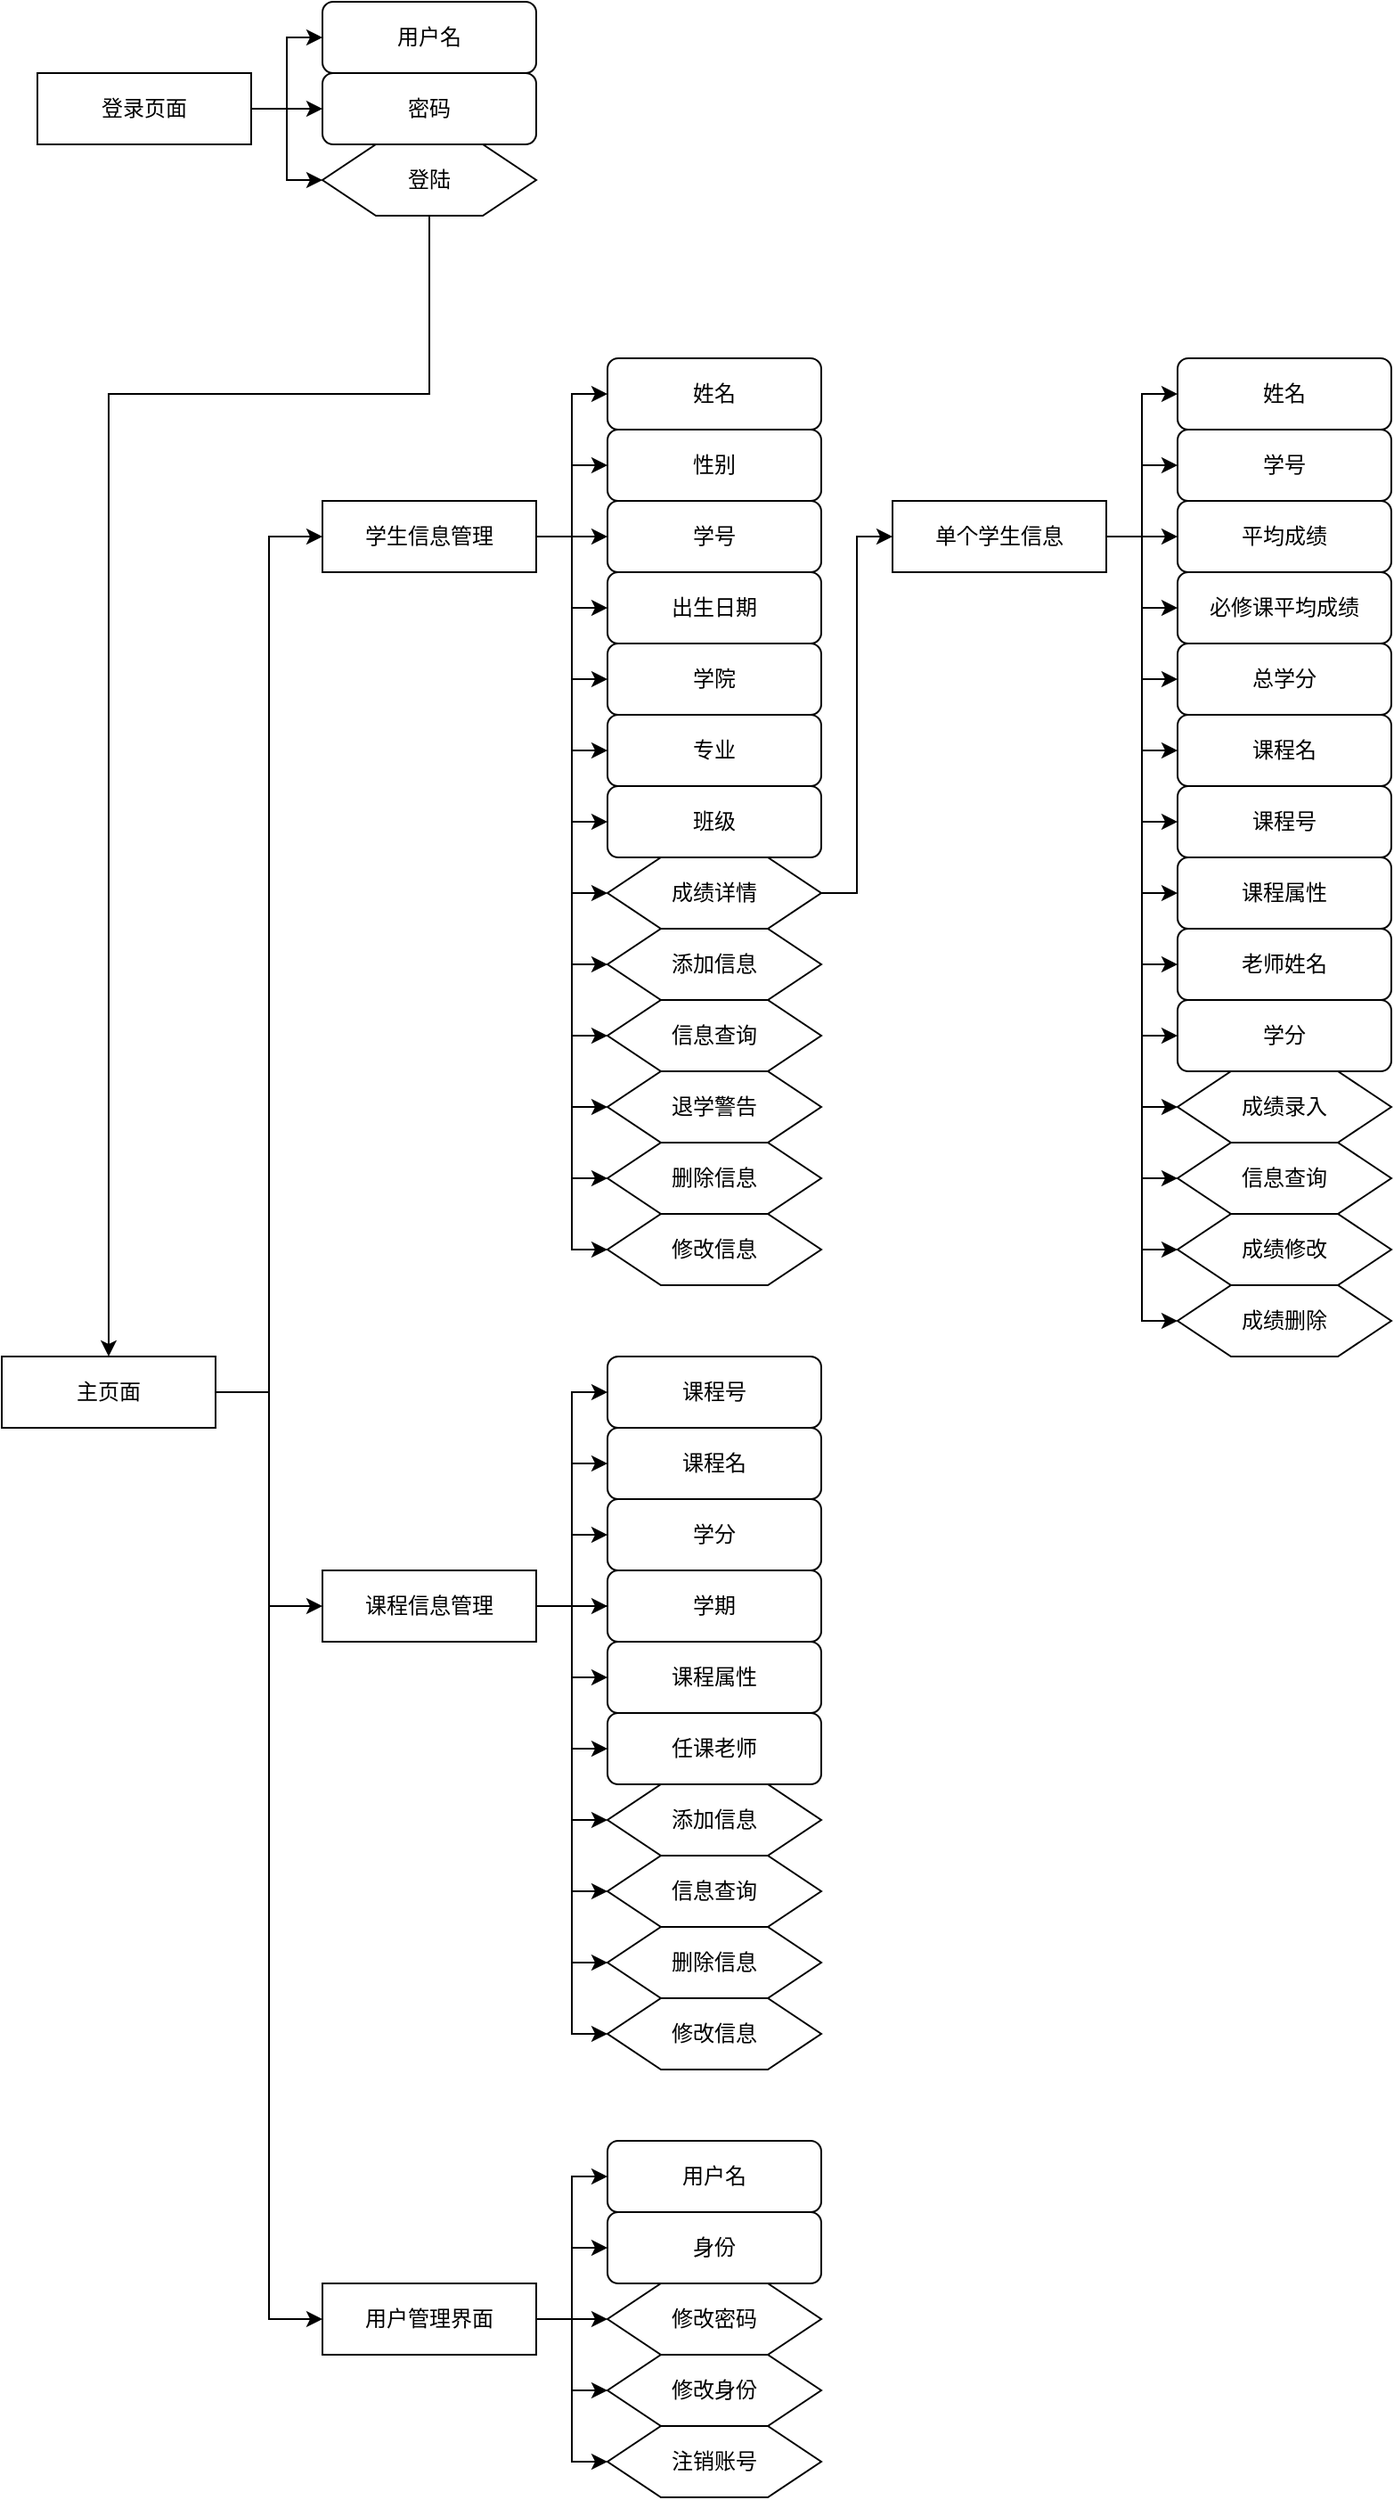 <mxfile version="13.3.1" type="device"><diagram id="NIvMOeQ_Q8-uhUXqtW9H" name="第 1 页"><mxGraphModel dx="1426" dy="875" grid="1" gridSize="10" guides="1" tooltips="1" connect="1" arrows="1" fold="1" page="1" pageScale="1" pageWidth="827" pageHeight="1169" math="0" shadow="0"><root><mxCell id="0"/><mxCell id="1" parent="0"/><mxCell id="QwDUVzLgIV1_KQjONHAD-11" style="edgeStyle=orthogonalEdgeStyle;rounded=0;orthogonalLoop=1;jettySize=auto;html=1;exitX=1;exitY=0.5;exitDx=0;exitDy=0;entryX=0;entryY=0.5;entryDx=0;entryDy=0;" parent="1" source="QwDUVzLgIV1_KQjONHAD-1" target="QwDUVzLgIV1_KQjONHAD-7" edge="1"><mxGeometry relative="1" as="geometry"/></mxCell><mxCell id="QwDUVzLgIV1_KQjONHAD-12" style="edgeStyle=orthogonalEdgeStyle;rounded=0;orthogonalLoop=1;jettySize=auto;html=1;exitX=1;exitY=0.5;exitDx=0;exitDy=0;entryX=0;entryY=0.5;entryDx=0;entryDy=0;" parent="1" source="QwDUVzLgIV1_KQjONHAD-1" target="QwDUVzLgIV1_KQjONHAD-8" edge="1"><mxGeometry relative="1" as="geometry"/></mxCell><mxCell id="QwDUVzLgIV1_KQjONHAD-94" style="edgeStyle=orthogonalEdgeStyle;rounded=0;orthogonalLoop=1;jettySize=auto;html=1;exitX=1;exitY=0.5;exitDx=0;exitDy=0;entryX=0;entryY=0.5;entryDx=0;entryDy=0;" parent="1" source="QwDUVzLgIV1_KQjONHAD-1" target="QwDUVzLgIV1_KQjONHAD-93" edge="1"><mxGeometry relative="1" as="geometry"/></mxCell><mxCell id="QwDUVzLgIV1_KQjONHAD-1" value="登录页面" style="rounded=0;whiteSpace=wrap;html=1;" parent="1" vertex="1"><mxGeometry x="40" y="160" width="120" height="40" as="geometry"/></mxCell><mxCell id="QwDUVzLgIV1_KQjONHAD-7" value="用户名" style="rounded=1;whiteSpace=wrap;html=1;" parent="1" vertex="1"><mxGeometry x="200" y="120" width="120" height="40" as="geometry"/></mxCell><mxCell id="QwDUVzLgIV1_KQjONHAD-8" value="密码" style="rounded=1;whiteSpace=wrap;html=1;" parent="1" vertex="1"><mxGeometry x="200" y="160" width="120" height="40" as="geometry"/></mxCell><mxCell id="QwDUVzLgIV1_KQjONHAD-13" style="edgeStyle=orthogonalEdgeStyle;rounded=0;orthogonalLoop=1;jettySize=auto;html=1;exitX=1;exitY=0.5;exitDx=0;exitDy=0;entryX=0;entryY=0.5;entryDx=0;entryDy=0;" parent="1" source="QwDUVzLgIV1_KQjONHAD-16" target="QwDUVzLgIV1_KQjONHAD-20" edge="1"><mxGeometry relative="1" as="geometry"/></mxCell><mxCell id="QwDUVzLgIV1_KQjONHAD-15" style="edgeStyle=orthogonalEdgeStyle;rounded=0;orthogonalLoop=1;jettySize=auto;html=1;exitX=1;exitY=0.5;exitDx=0;exitDy=0;entryX=0;entryY=0.5;entryDx=0;entryDy=0;" parent="1" source="QwDUVzLgIV1_KQjONHAD-16" target="QwDUVzLgIV1_KQjONHAD-22" edge="1"><mxGeometry relative="1" as="geometry"/></mxCell><mxCell id="4Jx0XJdMhO6xvxuoCXZe-47" style="edgeStyle=orthogonalEdgeStyle;rounded=0;orthogonalLoop=1;jettySize=auto;html=1;exitX=1;exitY=0.5;exitDx=0;exitDy=0;entryX=0;entryY=0.5;entryDx=0;entryDy=0;" edge="1" parent="1" source="QwDUVzLgIV1_KQjONHAD-16" target="4Jx0XJdMhO6xvxuoCXZe-7"><mxGeometry relative="1" as="geometry"/></mxCell><mxCell id="QwDUVzLgIV1_KQjONHAD-16" value="主页面" style="rounded=0;whiteSpace=wrap;html=1;" parent="1" vertex="1"><mxGeometry x="20" y="880" width="120" height="40" as="geometry"/></mxCell><mxCell id="QwDUVzLgIV1_KQjONHAD-24" value="" style="edgeStyle=orthogonalEdgeStyle;rounded=0;orthogonalLoop=1;jettySize=auto;html=1;entryX=0;entryY=0.5;entryDx=0;entryDy=0;" parent="1" source="QwDUVzLgIV1_KQjONHAD-20" target="QwDUVzLgIV1_KQjONHAD-25" edge="1"><mxGeometry relative="1" as="geometry"><mxPoint x="360" y="420" as="targetPoint"/></mxGeometry></mxCell><mxCell id="QwDUVzLgIV1_KQjONHAD-33" style="edgeStyle=orthogonalEdgeStyle;rounded=0;orthogonalLoop=1;jettySize=auto;html=1;exitX=1;exitY=0.5;exitDx=0;exitDy=0;entryX=0;entryY=0.5;entryDx=0;entryDy=0;" parent="1" source="QwDUVzLgIV1_KQjONHAD-20" target="QwDUVzLgIV1_KQjONHAD-27" edge="1"><mxGeometry relative="1" as="geometry"/></mxCell><mxCell id="QwDUVzLgIV1_KQjONHAD-34" style="edgeStyle=orthogonalEdgeStyle;rounded=0;orthogonalLoop=1;jettySize=auto;html=1;exitX=1;exitY=0.5;exitDx=0;exitDy=0;entryX=0;entryY=0.5;entryDx=0;entryDy=0;" parent="1" source="QwDUVzLgIV1_KQjONHAD-20" target="QwDUVzLgIV1_KQjONHAD-28" edge="1"><mxGeometry relative="1" as="geometry"/></mxCell><mxCell id="QwDUVzLgIV1_KQjONHAD-35" style="edgeStyle=orthogonalEdgeStyle;rounded=0;orthogonalLoop=1;jettySize=auto;html=1;exitX=1;exitY=0.5;exitDx=0;exitDy=0;entryX=0;entryY=0.5;entryDx=0;entryDy=0;" parent="1" source="QwDUVzLgIV1_KQjONHAD-20" target="QwDUVzLgIV1_KQjONHAD-29" edge="1"><mxGeometry relative="1" as="geometry"/></mxCell><mxCell id="QwDUVzLgIV1_KQjONHAD-36" style="edgeStyle=orthogonalEdgeStyle;rounded=0;orthogonalLoop=1;jettySize=auto;html=1;exitX=1;exitY=0.5;exitDx=0;exitDy=0;entryX=0;entryY=0.5;entryDx=0;entryDy=0;" parent="1" source="QwDUVzLgIV1_KQjONHAD-20" target="QwDUVzLgIV1_KQjONHAD-30" edge="1"><mxGeometry relative="1" as="geometry"/></mxCell><mxCell id="QwDUVzLgIV1_KQjONHAD-37" style="edgeStyle=orthogonalEdgeStyle;rounded=0;orthogonalLoop=1;jettySize=auto;html=1;exitX=1;exitY=0.5;exitDx=0;exitDy=0;entryX=0;entryY=0.5;entryDx=0;entryDy=0;" parent="1" source="QwDUVzLgIV1_KQjONHAD-20" target="QwDUVzLgIV1_KQjONHAD-31" edge="1"><mxGeometry relative="1" as="geometry"/></mxCell><mxCell id="QwDUVzLgIV1_KQjONHAD-38" style="edgeStyle=orthogonalEdgeStyle;rounded=0;orthogonalLoop=1;jettySize=auto;html=1;exitX=1;exitY=0.5;exitDx=0;exitDy=0;entryX=0;entryY=0.5;entryDx=0;entryDy=0;" parent="1" source="QwDUVzLgIV1_KQjONHAD-20" target="QwDUVzLgIV1_KQjONHAD-32" edge="1"><mxGeometry relative="1" as="geometry"/></mxCell><mxCell id="QwDUVzLgIV1_KQjONHAD-79" style="edgeStyle=orthogonalEdgeStyle;rounded=0;orthogonalLoop=1;jettySize=auto;html=1;exitX=1;exitY=0.5;exitDx=0;exitDy=0;entryX=0;entryY=0.5;entryDx=0;entryDy=0;" parent="1" source="QwDUVzLgIV1_KQjONHAD-20" target="QwDUVzLgIV1_KQjONHAD-63" edge="1"><mxGeometry relative="1" as="geometry"/></mxCell><mxCell id="QwDUVzLgIV1_KQjONHAD-80" style="edgeStyle=orthogonalEdgeStyle;rounded=0;orthogonalLoop=1;jettySize=auto;html=1;exitX=1;exitY=0.5;exitDx=0;exitDy=0;entryX=0;entryY=0.5;entryDx=0;entryDy=0;" parent="1" source="QwDUVzLgIV1_KQjONHAD-20" target="QwDUVzLgIV1_KQjONHAD-64" edge="1"><mxGeometry relative="1" as="geometry"/></mxCell><mxCell id="QwDUVzLgIV1_KQjONHAD-83" style="edgeStyle=orthogonalEdgeStyle;rounded=0;orthogonalLoop=1;jettySize=auto;html=1;exitX=1;exitY=0.5;exitDx=0;exitDy=0;entryX=0;entryY=0.5;entryDx=0;entryDy=0;" parent="1" source="QwDUVzLgIV1_KQjONHAD-20" target="QwDUVzLgIV1_KQjONHAD-72" edge="1"><mxGeometry relative="1" as="geometry"/></mxCell><mxCell id="QwDUVzLgIV1_KQjONHAD-84" style="edgeStyle=orthogonalEdgeStyle;rounded=0;orthogonalLoop=1;jettySize=auto;html=1;exitX=1;exitY=0.5;exitDx=0;exitDy=0;entryX=0;entryY=0.5;entryDx=0;entryDy=0;" parent="1" source="QwDUVzLgIV1_KQjONHAD-20" target="QwDUVzLgIV1_KQjONHAD-78" edge="1"><mxGeometry relative="1" as="geometry"/></mxCell><mxCell id="bWKoRBtWnNI_rsH9f_9z-6" style="edgeStyle=orthogonalEdgeStyle;rounded=0;orthogonalLoop=1;jettySize=auto;html=1;exitX=1;exitY=0.5;exitDx=0;exitDy=0;entryX=0;entryY=0.5;entryDx=0;entryDy=0;" parent="1" source="QwDUVzLgIV1_KQjONHAD-20" target="bWKoRBtWnNI_rsH9f_9z-2" edge="1"><mxGeometry relative="1" as="geometry"/></mxCell><mxCell id="bWKoRBtWnNI_rsH9f_9z-11" style="edgeStyle=orthogonalEdgeStyle;rounded=0;orthogonalLoop=1;jettySize=auto;html=1;exitX=1;exitY=0.5;exitDx=0;exitDy=0;entryX=0;entryY=0.5;entryDx=0;entryDy=0;" parent="1" source="QwDUVzLgIV1_KQjONHAD-20" target="bWKoRBtWnNI_rsH9f_9z-10" edge="1"><mxGeometry relative="1" as="geometry"/></mxCell><mxCell id="QwDUVzLgIV1_KQjONHAD-20" value="学生信息管理" style="rounded=0;whiteSpace=wrap;html=1;" parent="1" vertex="1"><mxGeometry x="200" y="400" width="120" height="40" as="geometry"/></mxCell><mxCell id="QwDUVzLgIV1_KQjONHAD-47" style="edgeStyle=orthogonalEdgeStyle;rounded=0;orthogonalLoop=1;jettySize=auto;html=1;exitX=1;exitY=0.5;exitDx=0;exitDy=0;entryX=0;entryY=0.5;entryDx=0;entryDy=0;" parent="1" source="QwDUVzLgIV1_KQjONHAD-21" target="QwDUVzLgIV1_KQjONHAD-46" edge="1"><mxGeometry relative="1" as="geometry"/></mxCell><mxCell id="QwDUVzLgIV1_KQjONHAD-48" style="edgeStyle=orthogonalEdgeStyle;rounded=0;orthogonalLoop=1;jettySize=auto;html=1;exitX=1;exitY=0.5;exitDx=0;exitDy=0;entryX=0;entryY=0.5;entryDx=0;entryDy=0;" parent="1" source="QwDUVzLgIV1_KQjONHAD-21" target="QwDUVzLgIV1_KQjONHAD-45" edge="1"><mxGeometry relative="1" as="geometry"/></mxCell><mxCell id="QwDUVzLgIV1_KQjONHAD-49" style="edgeStyle=orthogonalEdgeStyle;rounded=0;orthogonalLoop=1;jettySize=auto;html=1;exitX=1;exitY=0.5;exitDx=0;exitDy=0;entryX=0;entryY=0.5;entryDx=0;entryDy=0;" parent="1" source="QwDUVzLgIV1_KQjONHAD-21" target="QwDUVzLgIV1_KQjONHAD-39" edge="1"><mxGeometry relative="1" as="geometry"/></mxCell><mxCell id="QwDUVzLgIV1_KQjONHAD-50" style="edgeStyle=orthogonalEdgeStyle;rounded=0;orthogonalLoop=1;jettySize=auto;html=1;exitX=1;exitY=0.5;exitDx=0;exitDy=0;entryX=0;entryY=0.5;entryDx=0;entryDy=0;" parent="1" source="QwDUVzLgIV1_KQjONHAD-21" target="QwDUVzLgIV1_KQjONHAD-40" edge="1"><mxGeometry relative="1" as="geometry"/></mxCell><mxCell id="QwDUVzLgIV1_KQjONHAD-51" style="edgeStyle=orthogonalEdgeStyle;rounded=0;orthogonalLoop=1;jettySize=auto;html=1;exitX=1;exitY=0.5;exitDx=0;exitDy=0;entryX=0;entryY=0.5;entryDx=0;entryDy=0;" parent="1" source="QwDUVzLgIV1_KQjONHAD-21" target="QwDUVzLgIV1_KQjONHAD-42" edge="1"><mxGeometry relative="1" as="geometry"/></mxCell><mxCell id="QwDUVzLgIV1_KQjONHAD-52" style="edgeStyle=orthogonalEdgeStyle;rounded=0;orthogonalLoop=1;jettySize=auto;html=1;exitX=1;exitY=0.5;exitDx=0;exitDy=0;entryX=0;entryY=0.5;entryDx=0;entryDy=0;" parent="1" source="QwDUVzLgIV1_KQjONHAD-21" target="QwDUVzLgIV1_KQjONHAD-41" edge="1"><mxGeometry relative="1" as="geometry"/></mxCell><mxCell id="QwDUVzLgIV1_KQjONHAD-53" style="edgeStyle=orthogonalEdgeStyle;rounded=0;orthogonalLoop=1;jettySize=auto;html=1;exitX=1;exitY=0.5;exitDx=0;exitDy=0;entryX=0;entryY=0.5;entryDx=0;entryDy=0;" parent="1" source="QwDUVzLgIV1_KQjONHAD-21" target="QwDUVzLgIV1_KQjONHAD-44" edge="1"><mxGeometry relative="1" as="geometry"/></mxCell><mxCell id="QwDUVzLgIV1_KQjONHAD-62" style="edgeStyle=orthogonalEdgeStyle;rounded=0;orthogonalLoop=1;jettySize=auto;html=1;exitX=1;exitY=0.5;exitDx=0;exitDy=0;entryX=0;entryY=0.5;entryDx=0;entryDy=0;" parent="1" source="QwDUVzLgIV1_KQjONHAD-21" target="QwDUVzLgIV1_KQjONHAD-61" edge="1"><mxGeometry relative="1" as="geometry"/></mxCell><mxCell id="QwDUVzLgIV1_KQjONHAD-69" style="edgeStyle=orthogonalEdgeStyle;rounded=0;orthogonalLoop=1;jettySize=auto;html=1;exitX=1;exitY=0.5;exitDx=0;exitDy=0;entryX=0;entryY=0.5;entryDx=0;entryDy=0;" parent="1" source="QwDUVzLgIV1_KQjONHAD-21" target="QwDUVzLgIV1_KQjONHAD-68" edge="1"><mxGeometry relative="1" as="geometry"/></mxCell><mxCell id="QwDUVzLgIV1_KQjONHAD-71" style="edgeStyle=orthogonalEdgeStyle;rounded=0;orthogonalLoop=1;jettySize=auto;html=1;exitX=1;exitY=0.5;exitDx=0;exitDy=0;entryX=0;entryY=0.5;entryDx=0;entryDy=0;" parent="1" source="QwDUVzLgIV1_KQjONHAD-21" target="QwDUVzLgIV1_KQjONHAD-70" edge="1"><mxGeometry relative="1" as="geometry"/></mxCell><mxCell id="QwDUVzLgIV1_KQjONHAD-116" style="edgeStyle=orthogonalEdgeStyle;rounded=0;orthogonalLoop=1;jettySize=auto;html=1;exitX=1;exitY=0.5;exitDx=0;exitDy=0;entryX=0;entryY=0.5;entryDx=0;entryDy=0;" parent="1" source="QwDUVzLgIV1_KQjONHAD-21" target="QwDUVzLgIV1_KQjONHAD-115" edge="1"><mxGeometry relative="1" as="geometry"/></mxCell><mxCell id="4Jx0XJdMhO6xvxuoCXZe-2" style="edgeStyle=orthogonalEdgeStyle;rounded=0;orthogonalLoop=1;jettySize=auto;html=1;exitX=1;exitY=0.5;exitDx=0;exitDy=0;entryX=0;entryY=0.5;entryDx=0;entryDy=0;" edge="1" parent="1" source="QwDUVzLgIV1_KQjONHAD-21" target="4Jx0XJdMhO6xvxuoCXZe-1"><mxGeometry relative="1" as="geometry"/></mxCell><mxCell id="4Jx0XJdMhO6xvxuoCXZe-5" style="edgeStyle=orthogonalEdgeStyle;rounded=0;orthogonalLoop=1;jettySize=auto;html=1;exitX=1;exitY=0.5;exitDx=0;exitDy=0;entryX=0;entryY=0.5;entryDx=0;entryDy=0;" edge="1" parent="1" source="QwDUVzLgIV1_KQjONHAD-21" target="4Jx0XJdMhO6xvxuoCXZe-3"><mxGeometry relative="1" as="geometry"/></mxCell><mxCell id="4Jx0XJdMhO6xvxuoCXZe-6" style="edgeStyle=orthogonalEdgeStyle;rounded=0;orthogonalLoop=1;jettySize=auto;html=1;exitX=1;exitY=0.5;exitDx=0;exitDy=0;entryX=0;entryY=0.5;entryDx=0;entryDy=0;" edge="1" parent="1" source="QwDUVzLgIV1_KQjONHAD-21" target="4Jx0XJdMhO6xvxuoCXZe-4"><mxGeometry relative="1" as="geometry"/></mxCell><mxCell id="QwDUVzLgIV1_KQjONHAD-21" value="单个学生信息" style="rounded=0;whiteSpace=wrap;html=1;" parent="1" vertex="1"><mxGeometry x="520" y="400" width="120" height="40" as="geometry"/></mxCell><mxCell id="QwDUVzLgIV1_KQjONHAD-88" style="edgeStyle=orthogonalEdgeStyle;rounded=0;orthogonalLoop=1;jettySize=auto;html=1;exitX=1;exitY=0.5;exitDx=0;exitDy=0;entryX=0;entryY=0.5;entryDx=0;entryDy=0;" parent="1" source="QwDUVzLgIV1_KQjONHAD-22" target="QwDUVzLgIV1_KQjONHAD-75" edge="1"><mxGeometry relative="1" as="geometry"/></mxCell><mxCell id="QwDUVzLgIV1_KQjONHAD-89" style="edgeStyle=orthogonalEdgeStyle;rounded=0;orthogonalLoop=1;jettySize=auto;html=1;exitX=1;exitY=0.5;exitDx=0;exitDy=0;entryX=0;entryY=0.5;entryDx=0;entryDy=0;" parent="1" source="QwDUVzLgIV1_KQjONHAD-22" target="QwDUVzLgIV1_KQjONHAD-76" edge="1"><mxGeometry relative="1" as="geometry"/></mxCell><mxCell id="QwDUVzLgIV1_KQjONHAD-90" style="edgeStyle=orthogonalEdgeStyle;rounded=0;orthogonalLoop=1;jettySize=auto;html=1;exitX=1;exitY=0.5;exitDx=0;exitDy=0;entryX=0;entryY=0.5;entryDx=0;entryDy=0;" parent="1" source="QwDUVzLgIV1_KQjONHAD-22" target="QwDUVzLgIV1_KQjONHAD-85" edge="1"><mxGeometry relative="1" as="geometry"/></mxCell><mxCell id="QwDUVzLgIV1_KQjONHAD-91" style="edgeStyle=orthogonalEdgeStyle;rounded=0;orthogonalLoop=1;jettySize=auto;html=1;exitX=1;exitY=0.5;exitDx=0;exitDy=0;entryX=0;entryY=0.5;entryDx=0;entryDy=0;" parent="1" source="QwDUVzLgIV1_KQjONHAD-22" target="QwDUVzLgIV1_KQjONHAD-86" edge="1"><mxGeometry relative="1" as="geometry"/></mxCell><mxCell id="QwDUVzLgIV1_KQjONHAD-92" style="edgeStyle=orthogonalEdgeStyle;rounded=0;orthogonalLoop=1;jettySize=auto;html=1;exitX=1;exitY=0.5;exitDx=0;exitDy=0;entryX=0;entryY=0.5;entryDx=0;entryDy=0;" parent="1" source="QwDUVzLgIV1_KQjONHAD-22" target="QwDUVzLgIV1_KQjONHAD-87" edge="1"><mxGeometry relative="1" as="geometry"/></mxCell><mxCell id="QwDUVzLgIV1_KQjONHAD-22" value="用户管理界面" style="rounded=0;whiteSpace=wrap;html=1;" parent="1" vertex="1"><mxGeometry x="200" y="1400" width="120" height="40" as="geometry"/></mxCell><mxCell id="QwDUVzLgIV1_KQjONHAD-25" value="姓名" style="rounded=1;whiteSpace=wrap;html=1;" parent="1" vertex="1"><mxGeometry x="360" y="320" width="120" height="40" as="geometry"/></mxCell><mxCell id="QwDUVzLgIV1_KQjONHAD-27" value="性别" style="rounded=1;whiteSpace=wrap;html=1;" parent="1" vertex="1"><mxGeometry x="360" y="360" width="120" height="40" as="geometry"/></mxCell><mxCell id="QwDUVzLgIV1_KQjONHAD-28" value="学号" style="rounded=1;whiteSpace=wrap;html=1;" parent="1" vertex="1"><mxGeometry x="360" y="400" width="120" height="40" as="geometry"/></mxCell><mxCell id="QwDUVzLgIV1_KQjONHAD-29" value="出生日期" style="rounded=1;whiteSpace=wrap;html=1;" parent="1" vertex="1"><mxGeometry x="360" y="440" width="120" height="40" as="geometry"/></mxCell><mxCell id="QwDUVzLgIV1_KQjONHAD-30" value="学院" style="rounded=1;whiteSpace=wrap;html=1;" parent="1" vertex="1"><mxGeometry x="360" y="480" width="120" height="40" as="geometry"/></mxCell><mxCell id="QwDUVzLgIV1_KQjONHAD-31" value="专业" style="rounded=1;whiteSpace=wrap;html=1;" parent="1" vertex="1"><mxGeometry x="360" y="520" width="120" height="40" as="geometry"/></mxCell><mxCell id="QwDUVzLgIV1_KQjONHAD-32" value="班级" style="rounded=1;whiteSpace=wrap;html=1;" parent="1" vertex="1"><mxGeometry x="360" y="560" width="120" height="40" as="geometry"/></mxCell><mxCell id="QwDUVzLgIV1_KQjONHAD-39" value="课程名" style="rounded=1;whiteSpace=wrap;html=1;" parent="1" vertex="1"><mxGeometry x="680" y="520" width="120" height="40" as="geometry"/></mxCell><mxCell id="QwDUVzLgIV1_KQjONHAD-40" value="课程号" style="rounded=1;whiteSpace=wrap;html=1;" parent="1" vertex="1"><mxGeometry x="680" y="560" width="120" height="40" as="geometry"/></mxCell><mxCell id="QwDUVzLgIV1_KQjONHAD-41" value="老师姓名" style="rounded=1;whiteSpace=wrap;html=1;" parent="1" vertex="1"><mxGeometry x="680" y="640" width="120" height="40" as="geometry"/></mxCell><mxCell id="QwDUVzLgIV1_KQjONHAD-42" value="课程属性" style="rounded=1;whiteSpace=wrap;html=1;" parent="1" vertex="1"><mxGeometry x="680" y="600" width="120" height="40" as="geometry"/></mxCell><mxCell id="QwDUVzLgIV1_KQjONHAD-44" value="学分" style="rounded=1;whiteSpace=wrap;html=1;" parent="1" vertex="1"><mxGeometry x="680" y="680" width="120" height="40" as="geometry"/></mxCell><mxCell id="QwDUVzLgIV1_KQjONHAD-45" value="总学分" style="rounded=1;whiteSpace=wrap;html=1;" parent="1" vertex="1"><mxGeometry x="680" y="480" width="120" height="40" as="geometry"/></mxCell><mxCell id="QwDUVzLgIV1_KQjONHAD-46" value="姓名" style="rounded=1;whiteSpace=wrap;html=1;" parent="1" vertex="1"><mxGeometry x="680" y="320" width="120" height="40" as="geometry"/></mxCell><mxCell id="QwDUVzLgIV1_KQjONHAD-61" value="成绩录入" style="shape=hexagon;perimeter=hexagonPerimeter2;whiteSpace=wrap;html=1;" parent="1" vertex="1"><mxGeometry x="680" y="720" width="120" height="40" as="geometry"/></mxCell><mxCell id="QwDUVzLgIV1_KQjONHAD-63" value="添加信息" style="shape=hexagon;perimeter=hexagonPerimeter2;whiteSpace=wrap;html=1;" parent="1" vertex="1"><mxGeometry x="360" y="640" width="120" height="40" as="geometry"/></mxCell><mxCell id="QwDUVzLgIV1_KQjONHAD-64" value="信息查询" style="shape=hexagon;perimeter=hexagonPerimeter2;whiteSpace=wrap;html=1;" parent="1" vertex="1"><mxGeometry x="360" y="680" width="120" height="40" as="geometry"/></mxCell><mxCell id="QwDUVzLgIV1_KQjONHAD-68" value="平均成绩" style="rounded=1;whiteSpace=wrap;html=1;" parent="1" vertex="1"><mxGeometry x="680" y="400" width="120" height="40" as="geometry"/></mxCell><mxCell id="QwDUVzLgIV1_KQjONHAD-70" value="信息查询" style="shape=hexagon;perimeter=hexagonPerimeter2;whiteSpace=wrap;html=1;" parent="1" vertex="1"><mxGeometry x="680" y="760" width="120" height="40" as="geometry"/></mxCell><mxCell id="QwDUVzLgIV1_KQjONHAD-72" value="退学警告" style="shape=hexagon;perimeter=hexagonPerimeter2;whiteSpace=wrap;html=1;" parent="1" vertex="1"><mxGeometry x="360" y="720" width="120" height="40" as="geometry"/></mxCell><mxCell id="QwDUVzLgIV1_KQjONHAD-75" value="用户名" style="rounded=1;whiteSpace=wrap;html=1;" parent="1" vertex="1"><mxGeometry x="360" y="1320" width="120" height="40" as="geometry"/></mxCell><mxCell id="QwDUVzLgIV1_KQjONHAD-76" value="身份" style="rounded=1;whiteSpace=wrap;html=1;" parent="1" vertex="1"><mxGeometry x="360" y="1360" width="120" height="40" as="geometry"/></mxCell><mxCell id="QwDUVzLgIV1_KQjONHAD-78" value="删除信息" style="shape=hexagon;perimeter=hexagonPerimeter2;whiteSpace=wrap;html=1;" parent="1" vertex="1"><mxGeometry x="360" y="760" width="120" height="40" as="geometry"/></mxCell><mxCell id="QwDUVzLgIV1_KQjONHAD-85" value="修改密码" style="shape=hexagon;perimeter=hexagonPerimeter2;whiteSpace=wrap;html=1;" parent="1" vertex="1"><mxGeometry x="360" y="1400" width="120" height="40" as="geometry"/></mxCell><mxCell id="QwDUVzLgIV1_KQjONHAD-86" value="修改身份" style="shape=hexagon;perimeter=hexagonPerimeter2;whiteSpace=wrap;html=1;" parent="1" vertex="1"><mxGeometry x="360" y="1440" width="120" height="40" as="geometry"/></mxCell><mxCell id="QwDUVzLgIV1_KQjONHAD-87" value="注销账号" style="shape=hexagon;perimeter=hexagonPerimeter2;whiteSpace=wrap;html=1;" parent="1" vertex="1"><mxGeometry x="360" y="1480" width="120" height="40" as="geometry"/></mxCell><mxCell id="4Jx0XJdMhO6xvxuoCXZe-59" style="edgeStyle=orthogonalEdgeStyle;rounded=0;orthogonalLoop=1;jettySize=auto;html=1;exitX=0.5;exitY=1;exitDx=0;exitDy=0;entryX=0.5;entryY=0;entryDx=0;entryDy=0;" edge="1" parent="1" source="QwDUVzLgIV1_KQjONHAD-93" target="QwDUVzLgIV1_KQjONHAD-16"><mxGeometry relative="1" as="geometry"><mxPoint x="80" y="870" as="targetPoint"/><Array as="points"><mxPoint x="260" y="340"/><mxPoint x="80" y="340"/></Array></mxGeometry></mxCell><mxCell id="QwDUVzLgIV1_KQjONHAD-93" value="登陆" style="shape=hexagon;perimeter=hexagonPerimeter2;whiteSpace=wrap;html=1;" parent="1" vertex="1"><mxGeometry x="200" y="200" width="120" height="40" as="geometry"/></mxCell><mxCell id="QwDUVzLgIV1_KQjONHAD-115" value="学号" style="rounded=1;whiteSpace=wrap;html=1;" parent="1" vertex="1"><mxGeometry x="680" y="360" width="120" height="40" as="geometry"/></mxCell><mxCell id="bWKoRBtWnNI_rsH9f_9z-2" value="修改信息" style="shape=hexagon;perimeter=hexagonPerimeter2;whiteSpace=wrap;html=1;" parent="1" vertex="1"><mxGeometry x="360" y="800" width="120" height="40" as="geometry"/></mxCell><mxCell id="bWKoRBtWnNI_rsH9f_9z-12" style="edgeStyle=orthogonalEdgeStyle;rounded=0;orthogonalLoop=1;jettySize=auto;html=1;exitX=1;exitY=0.5;exitDx=0;exitDy=0;entryX=0;entryY=0.5;entryDx=0;entryDy=0;" parent="1" source="bWKoRBtWnNI_rsH9f_9z-10" target="QwDUVzLgIV1_KQjONHAD-21" edge="1"><mxGeometry relative="1" as="geometry"/></mxCell><mxCell id="bWKoRBtWnNI_rsH9f_9z-10" value="成绩详情" style="shape=hexagon;perimeter=hexagonPerimeter2;whiteSpace=wrap;html=1;" parent="1" vertex="1"><mxGeometry x="360" y="600" width="120" height="40" as="geometry"/></mxCell><mxCell id="4Jx0XJdMhO6xvxuoCXZe-1" value="必修课平均成绩" style="rounded=1;whiteSpace=wrap;html=1;" vertex="1" parent="1"><mxGeometry x="680" y="440" width="120" height="40" as="geometry"/></mxCell><mxCell id="4Jx0XJdMhO6xvxuoCXZe-3" value="成绩修改" style="shape=hexagon;perimeter=hexagonPerimeter2;whiteSpace=wrap;html=1;" vertex="1" parent="1"><mxGeometry x="680" y="800" width="120" height="40" as="geometry"/></mxCell><mxCell id="4Jx0XJdMhO6xvxuoCXZe-4" value="成绩删除" style="shape=hexagon;perimeter=hexagonPerimeter2;whiteSpace=wrap;html=1;" vertex="1" parent="1"><mxGeometry x="680" y="840" width="120" height="40" as="geometry"/></mxCell><mxCell id="4Jx0XJdMhO6xvxuoCXZe-48" style="edgeStyle=orthogonalEdgeStyle;rounded=0;orthogonalLoop=1;jettySize=auto;html=1;exitX=1;exitY=0.5;exitDx=0;exitDy=0;entryX=0;entryY=0.5;entryDx=0;entryDy=0;" edge="1" parent="1" source="4Jx0XJdMhO6xvxuoCXZe-7" target="4Jx0XJdMhO6xvxuoCXZe-34"><mxGeometry relative="1" as="geometry"/></mxCell><mxCell id="4Jx0XJdMhO6xvxuoCXZe-49" style="edgeStyle=orthogonalEdgeStyle;rounded=0;orthogonalLoop=1;jettySize=auto;html=1;exitX=1;exitY=0.5;exitDx=0;exitDy=0;entryX=0;entryY=0.5;entryDx=0;entryDy=0;" edge="1" parent="1" source="4Jx0XJdMhO6xvxuoCXZe-7" target="4Jx0XJdMhO6xvxuoCXZe-35"><mxGeometry relative="1" as="geometry"/></mxCell><mxCell id="4Jx0XJdMhO6xvxuoCXZe-50" style="edgeStyle=orthogonalEdgeStyle;rounded=0;orthogonalLoop=1;jettySize=auto;html=1;exitX=1;exitY=0.5;exitDx=0;exitDy=0;entryX=0;entryY=0.5;entryDx=0;entryDy=0;" edge="1" parent="1" source="4Jx0XJdMhO6xvxuoCXZe-7" target="4Jx0XJdMhO6xvxuoCXZe-36"><mxGeometry relative="1" as="geometry"/></mxCell><mxCell id="4Jx0XJdMhO6xvxuoCXZe-51" style="edgeStyle=orthogonalEdgeStyle;rounded=0;orthogonalLoop=1;jettySize=auto;html=1;exitX=1;exitY=0.5;exitDx=0;exitDy=0;entryX=0;entryY=0.5;entryDx=0;entryDy=0;" edge="1" parent="1" source="4Jx0XJdMhO6xvxuoCXZe-7" target="4Jx0XJdMhO6xvxuoCXZe-37"><mxGeometry relative="1" as="geometry"/></mxCell><mxCell id="4Jx0XJdMhO6xvxuoCXZe-52" style="edgeStyle=orthogonalEdgeStyle;rounded=0;orthogonalLoop=1;jettySize=auto;html=1;exitX=1;exitY=0.5;exitDx=0;exitDy=0;entryX=0;entryY=0.5;entryDx=0;entryDy=0;" edge="1" parent="1" source="4Jx0XJdMhO6xvxuoCXZe-7" target="4Jx0XJdMhO6xvxuoCXZe-38"><mxGeometry relative="1" as="geometry"/></mxCell><mxCell id="4Jx0XJdMhO6xvxuoCXZe-53" style="edgeStyle=orthogonalEdgeStyle;rounded=0;orthogonalLoop=1;jettySize=auto;html=1;exitX=1;exitY=0.5;exitDx=0;exitDy=0;entryX=0;entryY=0.5;entryDx=0;entryDy=0;" edge="1" parent="1" source="4Jx0XJdMhO6xvxuoCXZe-7" target="4Jx0XJdMhO6xvxuoCXZe-39"><mxGeometry relative="1" as="geometry"/></mxCell><mxCell id="4Jx0XJdMhO6xvxuoCXZe-54" style="edgeStyle=orthogonalEdgeStyle;rounded=0;orthogonalLoop=1;jettySize=auto;html=1;exitX=1;exitY=0.5;exitDx=0;exitDy=0;entryX=0;entryY=0.5;entryDx=0;entryDy=0;" edge="1" parent="1" source="4Jx0XJdMhO6xvxuoCXZe-7" target="4Jx0XJdMhO6xvxuoCXZe-41"><mxGeometry relative="1" as="geometry"/></mxCell><mxCell id="4Jx0XJdMhO6xvxuoCXZe-55" style="edgeStyle=orthogonalEdgeStyle;rounded=0;orthogonalLoop=1;jettySize=auto;html=1;exitX=1;exitY=0.5;exitDx=0;exitDy=0;entryX=0;entryY=0.5;entryDx=0;entryDy=0;" edge="1" parent="1" source="4Jx0XJdMhO6xvxuoCXZe-7" target="4Jx0XJdMhO6xvxuoCXZe-42"><mxGeometry relative="1" as="geometry"/></mxCell><mxCell id="4Jx0XJdMhO6xvxuoCXZe-56" style="edgeStyle=orthogonalEdgeStyle;rounded=0;orthogonalLoop=1;jettySize=auto;html=1;exitX=1;exitY=0.5;exitDx=0;exitDy=0;" edge="1" parent="1" source="4Jx0XJdMhO6xvxuoCXZe-7" target="4Jx0XJdMhO6xvxuoCXZe-44"><mxGeometry relative="1" as="geometry"><mxPoint x="340" y="1060" as="targetPoint"/></mxGeometry></mxCell><mxCell id="4Jx0XJdMhO6xvxuoCXZe-57" style="edgeStyle=orthogonalEdgeStyle;rounded=0;orthogonalLoop=1;jettySize=auto;html=1;exitX=1;exitY=0.5;exitDx=0;exitDy=0;entryX=0;entryY=0.5;entryDx=0;entryDy=0;" edge="1" parent="1" source="4Jx0XJdMhO6xvxuoCXZe-7" target="4Jx0XJdMhO6xvxuoCXZe-44"><mxGeometry relative="1" as="geometry"/></mxCell><mxCell id="4Jx0XJdMhO6xvxuoCXZe-58" style="edgeStyle=orthogonalEdgeStyle;rounded=0;orthogonalLoop=1;jettySize=auto;html=1;exitX=1;exitY=0.5;exitDx=0;exitDy=0;entryX=0;entryY=0.5;entryDx=0;entryDy=0;" edge="1" parent="1" source="4Jx0XJdMhO6xvxuoCXZe-7" target="4Jx0XJdMhO6xvxuoCXZe-45"><mxGeometry relative="1" as="geometry"/></mxCell><mxCell id="4Jx0XJdMhO6xvxuoCXZe-7" value="课程信息管理" style="rounded=0;whiteSpace=wrap;html=1;" vertex="1" parent="1"><mxGeometry x="200" y="1000" width="120" height="40" as="geometry"/></mxCell><mxCell id="4Jx0XJdMhO6xvxuoCXZe-34" value="课程号" style="rounded=1;whiteSpace=wrap;html=1;" vertex="1" parent="1"><mxGeometry x="360" y="880" width="120" height="40" as="geometry"/></mxCell><mxCell id="4Jx0XJdMhO6xvxuoCXZe-35" value="课程名" style="rounded=1;whiteSpace=wrap;html=1;" vertex="1" parent="1"><mxGeometry x="360" y="920" width="120" height="40" as="geometry"/></mxCell><mxCell id="4Jx0XJdMhO6xvxuoCXZe-36" value="学分" style="rounded=1;whiteSpace=wrap;html=1;" vertex="1" parent="1"><mxGeometry x="360" y="960" width="120" height="40" as="geometry"/></mxCell><mxCell id="4Jx0XJdMhO6xvxuoCXZe-37" value="学期" style="rounded=1;whiteSpace=wrap;html=1;" vertex="1" parent="1"><mxGeometry x="360" y="1000" width="120" height="40" as="geometry"/></mxCell><mxCell id="4Jx0XJdMhO6xvxuoCXZe-38" value="课程属性" style="rounded=1;whiteSpace=wrap;html=1;" vertex="1" parent="1"><mxGeometry x="360" y="1040" width="120" height="40" as="geometry"/></mxCell><mxCell id="4Jx0XJdMhO6xvxuoCXZe-39" value="任课老师" style="rounded=1;whiteSpace=wrap;html=1;" vertex="1" parent="1"><mxGeometry x="360" y="1080" width="120" height="40" as="geometry"/></mxCell><mxCell id="4Jx0XJdMhO6xvxuoCXZe-41" value="添加信息" style="shape=hexagon;perimeter=hexagonPerimeter2;whiteSpace=wrap;html=1;" vertex="1" parent="1"><mxGeometry x="360" y="1120" width="120" height="40" as="geometry"/></mxCell><mxCell id="4Jx0XJdMhO6xvxuoCXZe-42" value="信息查询" style="shape=hexagon;perimeter=hexagonPerimeter2;whiteSpace=wrap;html=1;" vertex="1" parent="1"><mxGeometry x="360" y="1160" width="120" height="40" as="geometry"/></mxCell><mxCell id="4Jx0XJdMhO6xvxuoCXZe-44" value="删除信息" style="shape=hexagon;perimeter=hexagonPerimeter2;whiteSpace=wrap;html=1;" vertex="1" parent="1"><mxGeometry x="360" y="1200" width="120" height="40" as="geometry"/></mxCell><mxCell id="4Jx0XJdMhO6xvxuoCXZe-45" value="修改信息" style="shape=hexagon;perimeter=hexagonPerimeter2;whiteSpace=wrap;html=1;" vertex="1" parent="1"><mxGeometry x="360" y="1240" width="120" height="40" as="geometry"/></mxCell></root></mxGraphModel></diagram></mxfile>
